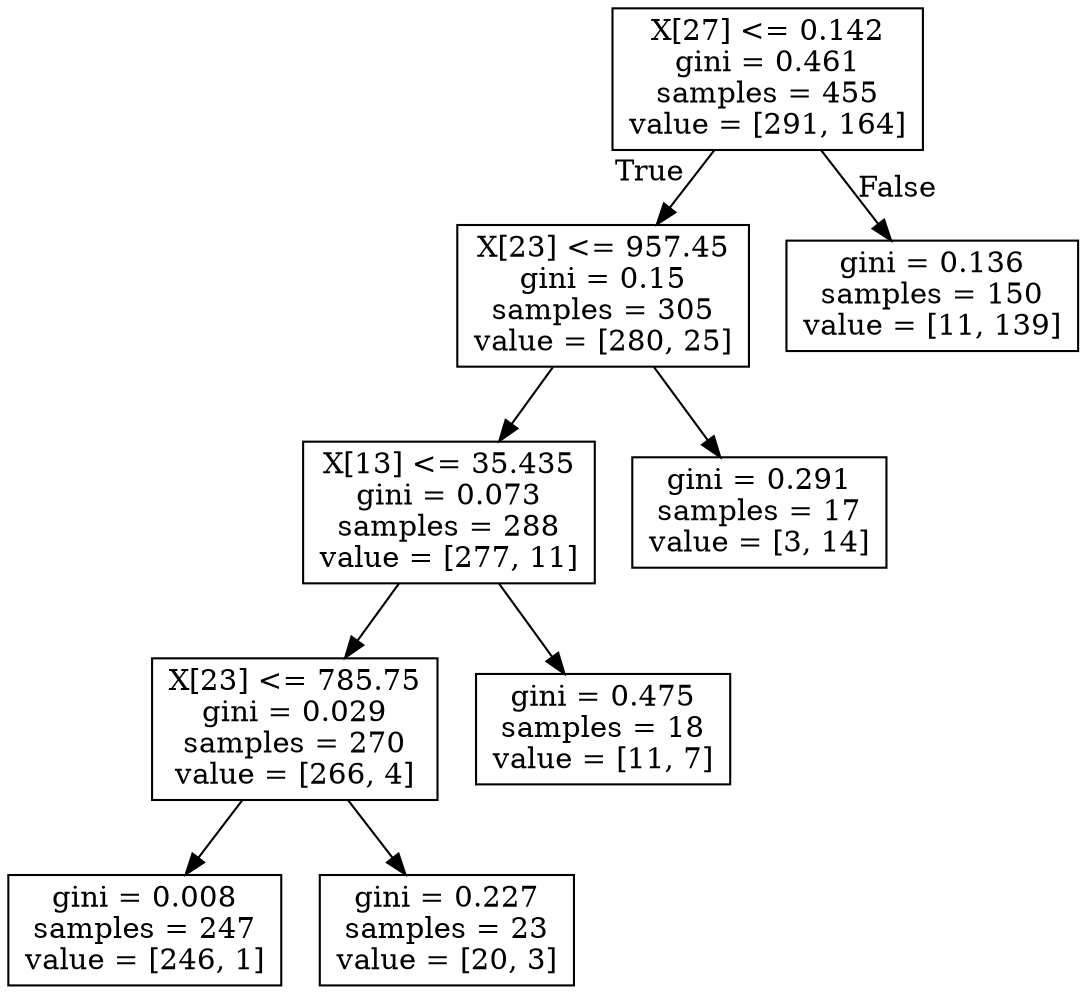 digraph Tree {
node [shape=box] ;
0 [label="X[27] <= 0.142\ngini = 0.461\nsamples = 455\nvalue = [291, 164]"] ;
1 [label="X[23] <= 957.45\ngini = 0.15\nsamples = 305\nvalue = [280, 25]"] ;
0 -> 1 [labeldistance=2.5, labelangle=45, headlabel="True"] ;
2 [label="X[13] <= 35.435\ngini = 0.073\nsamples = 288\nvalue = [277, 11]"] ;
1 -> 2 ;
3 [label="X[23] <= 785.75\ngini = 0.029\nsamples = 270\nvalue = [266, 4]"] ;
2 -> 3 ;
4 [label="gini = 0.008\nsamples = 247\nvalue = [246, 1]"] ;
3 -> 4 ;
5 [label="gini = 0.227\nsamples = 23\nvalue = [20, 3]"] ;
3 -> 5 ;
6 [label="gini = 0.475\nsamples = 18\nvalue = [11, 7]"] ;
2 -> 6 ;
7 [label="gini = 0.291\nsamples = 17\nvalue = [3, 14]"] ;
1 -> 7 ;
8 [label="gini = 0.136\nsamples = 150\nvalue = [11, 139]"] ;
0 -> 8 [labeldistance=2.5, labelangle=-45, headlabel="False"] ;
}